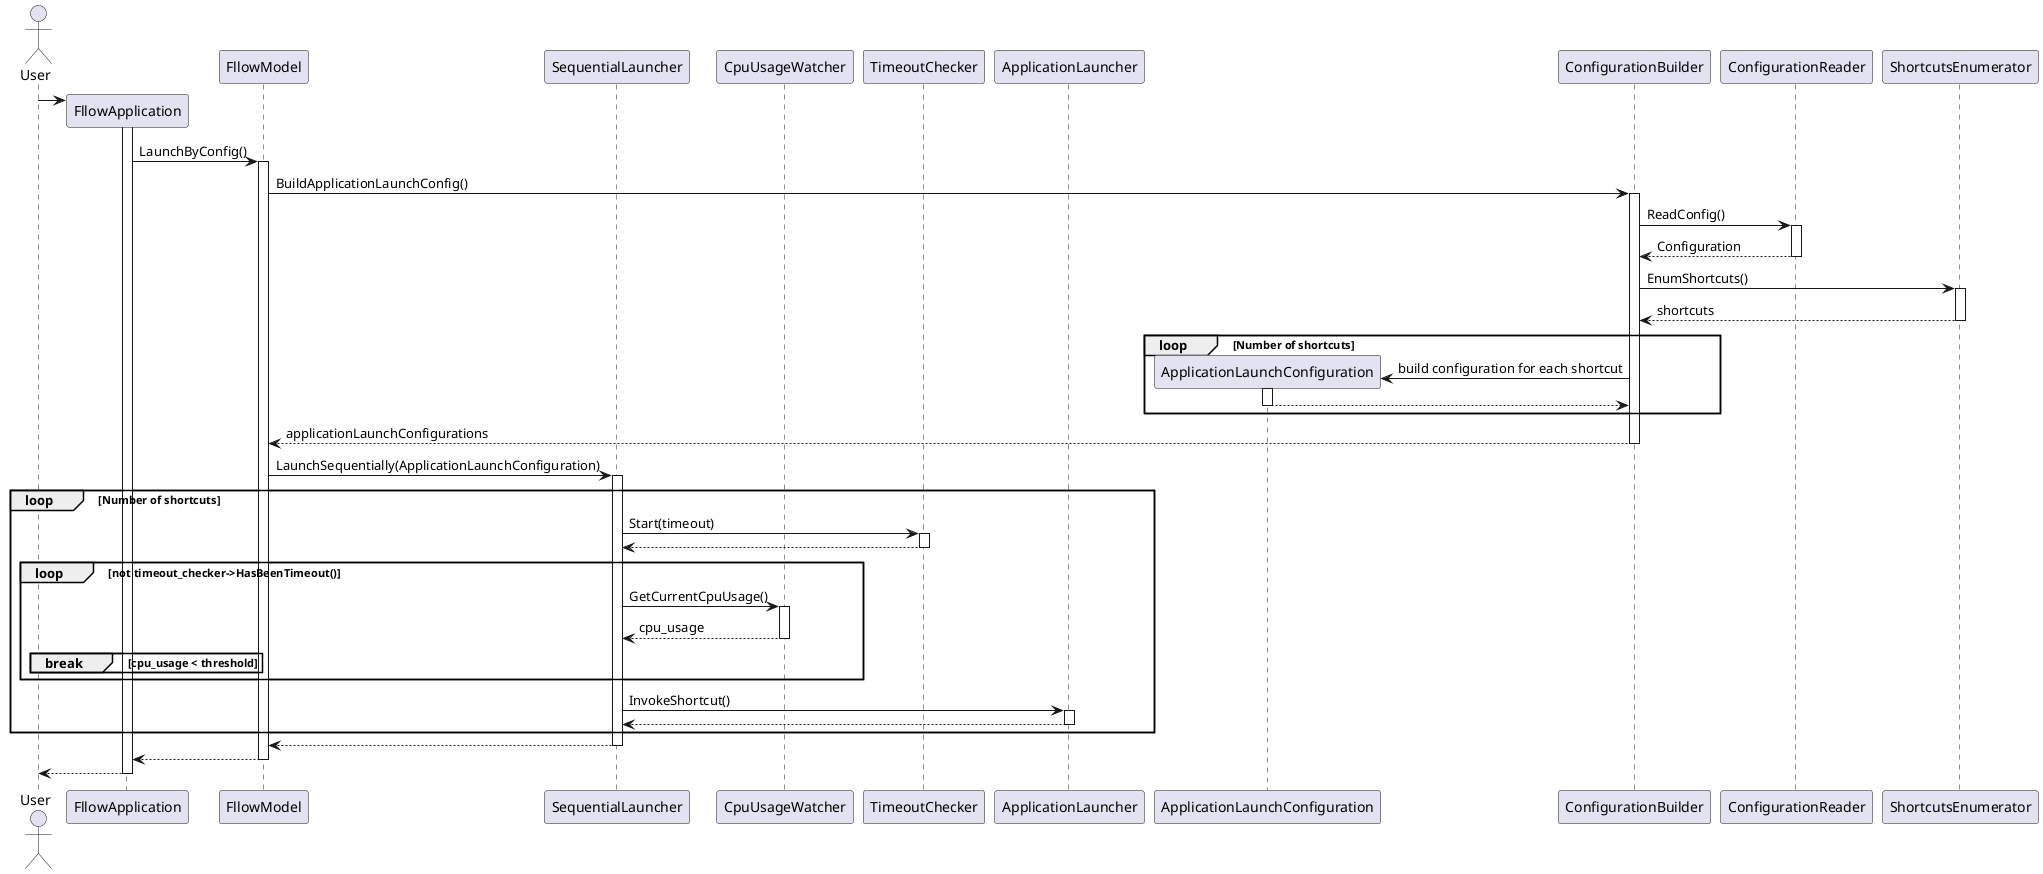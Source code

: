 @startuml

actor User
participant FllowApplication
participant FllowModel
participant SequentialLauncher
participant CpuUsageWatcher
participant TimeoutChecker
participant ApplicationLauncher
participant ApplicationLaunchConfiguration
participant ConfigurationBuilder
participant ConfigurationReader
participant ShortcutsEnumerator

autoactivate on

create FllowApplication
User -> FllowApplication

FllowApplication -> FllowModel : LaunchByConfig()
FllowModel -> ConfigurationBuilder : BuildApplicationLaunchConfig()
ConfigurationBuilder -> ConfigurationReader : ReadConfig()
return Configuration
ConfigurationBuilder -> ShortcutsEnumerator : EnumShortcuts()
return shortcuts
loop Number of shortcuts
create ApplicationLaunchConfiguration
ConfigurationBuilder -> ApplicationLaunchConfiguration : build configuration for each shortcut
return
end
return applicationLaunchConfigurations

FllowModel -> SequentialLauncher : LaunchSequentially(ApplicationLaunchConfiguration)
loop Number of shortcuts
SequentialLauncher -> TimeoutChecker : Start(timeout)
return
loop not timeout_checker->HasBeenTimeout()
SequentialLauncher -> CpuUsageWatcher : GetCurrentCpuUsage()
return cpu_usage
break cpu_usage < threshold
end
end
SequentialLauncher -> ApplicationLauncher : InvokeShortcut()
return
end
return

return

return

@enduml
